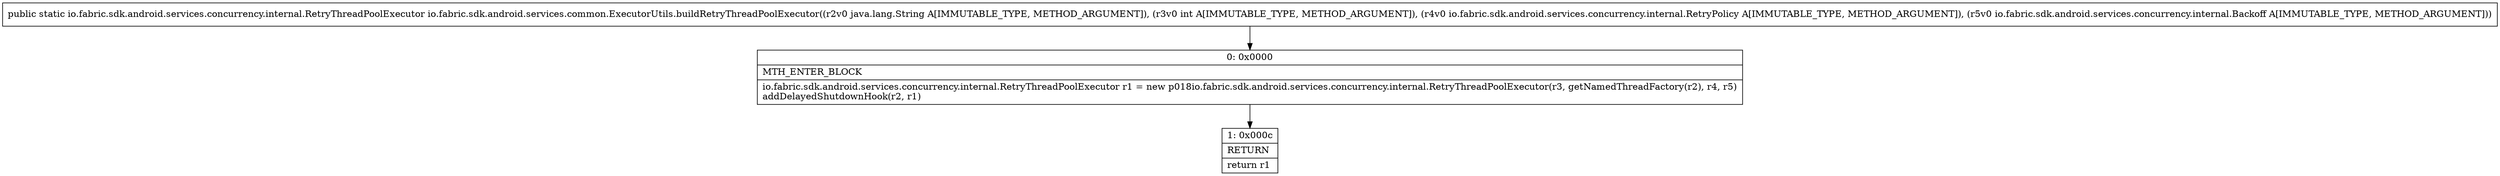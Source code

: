 digraph "CFG forio.fabric.sdk.android.services.common.ExecutorUtils.buildRetryThreadPoolExecutor(Ljava\/lang\/String;ILio\/fabric\/sdk\/android\/services\/concurrency\/internal\/RetryPolicy;Lio\/fabric\/sdk\/android\/services\/concurrency\/internal\/Backoff;)Lio\/fabric\/sdk\/android\/services\/concurrency\/internal\/RetryThreadPoolExecutor;" {
Node_0 [shape=record,label="{0\:\ 0x0000|MTH_ENTER_BLOCK\l|io.fabric.sdk.android.services.concurrency.internal.RetryThreadPoolExecutor r1 = new p018io.fabric.sdk.android.services.concurrency.internal.RetryThreadPoolExecutor(r3, getNamedThreadFactory(r2), r4, r5)\laddDelayedShutdownHook(r2, r1)\l}"];
Node_1 [shape=record,label="{1\:\ 0x000c|RETURN\l|return r1\l}"];
MethodNode[shape=record,label="{public static io.fabric.sdk.android.services.concurrency.internal.RetryThreadPoolExecutor io.fabric.sdk.android.services.common.ExecutorUtils.buildRetryThreadPoolExecutor((r2v0 java.lang.String A[IMMUTABLE_TYPE, METHOD_ARGUMENT]), (r3v0 int A[IMMUTABLE_TYPE, METHOD_ARGUMENT]), (r4v0 io.fabric.sdk.android.services.concurrency.internal.RetryPolicy A[IMMUTABLE_TYPE, METHOD_ARGUMENT]), (r5v0 io.fabric.sdk.android.services.concurrency.internal.Backoff A[IMMUTABLE_TYPE, METHOD_ARGUMENT])) }"];
MethodNode -> Node_0;
Node_0 -> Node_1;
}

